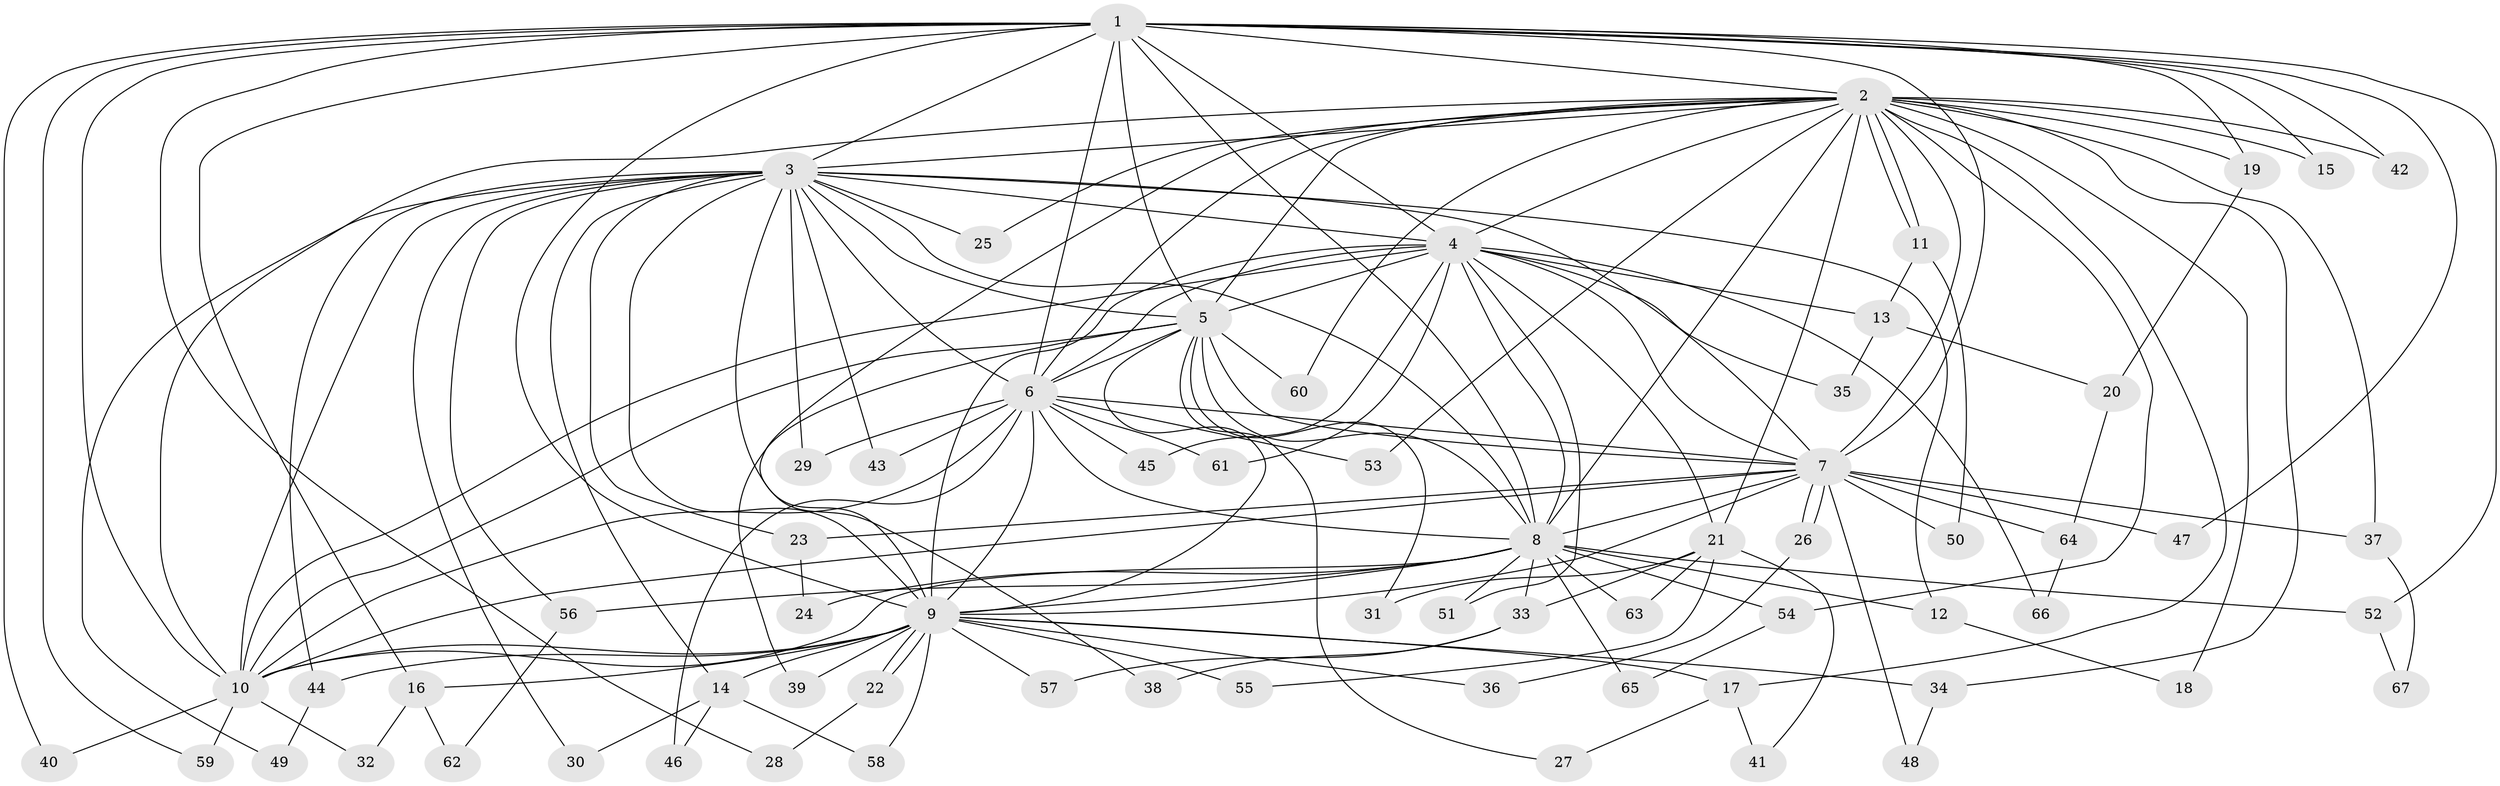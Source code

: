 // coarse degree distribution, {14: 0.0425531914893617, 19: 0.0425531914893617, 11: 0.02127659574468085, 12: 0.02127659574468085, 16: 0.02127659574468085, 3: 0.1276595744680851, 7: 0.02127659574468085, 5: 0.0425531914893617, 2: 0.5531914893617021, 8: 0.02127659574468085, 1: 0.0425531914893617, 4: 0.0425531914893617}
// Generated by graph-tools (version 1.1) at 2025/49/03/04/25 22:49:59]
// undirected, 67 vertices, 159 edges
graph export_dot {
  node [color=gray90,style=filled];
  1;
  2;
  3;
  4;
  5;
  6;
  7;
  8;
  9;
  10;
  11;
  12;
  13;
  14;
  15;
  16;
  17;
  18;
  19;
  20;
  21;
  22;
  23;
  24;
  25;
  26;
  27;
  28;
  29;
  30;
  31;
  32;
  33;
  34;
  35;
  36;
  37;
  38;
  39;
  40;
  41;
  42;
  43;
  44;
  45;
  46;
  47;
  48;
  49;
  50;
  51;
  52;
  53;
  54;
  55;
  56;
  57;
  58;
  59;
  60;
  61;
  62;
  63;
  64;
  65;
  66;
  67;
  1 -- 2;
  1 -- 3;
  1 -- 4;
  1 -- 5;
  1 -- 6;
  1 -- 7;
  1 -- 8;
  1 -- 9;
  1 -- 10;
  1 -- 15;
  1 -- 16;
  1 -- 19;
  1 -- 28;
  1 -- 40;
  1 -- 42;
  1 -- 47;
  1 -- 52;
  1 -- 59;
  2 -- 3;
  2 -- 4;
  2 -- 5;
  2 -- 6;
  2 -- 7;
  2 -- 8;
  2 -- 9;
  2 -- 10;
  2 -- 11;
  2 -- 11;
  2 -- 15;
  2 -- 17;
  2 -- 18;
  2 -- 19;
  2 -- 21;
  2 -- 25;
  2 -- 34;
  2 -- 37;
  2 -- 42;
  2 -- 53;
  2 -- 54;
  2 -- 60;
  3 -- 4;
  3 -- 5;
  3 -- 6;
  3 -- 7;
  3 -- 8;
  3 -- 9;
  3 -- 10;
  3 -- 12;
  3 -- 14;
  3 -- 23;
  3 -- 25;
  3 -- 29;
  3 -- 30;
  3 -- 38;
  3 -- 43;
  3 -- 44;
  3 -- 49;
  3 -- 56;
  4 -- 5;
  4 -- 6;
  4 -- 7;
  4 -- 8;
  4 -- 9;
  4 -- 10;
  4 -- 13;
  4 -- 21;
  4 -- 35;
  4 -- 45;
  4 -- 51;
  4 -- 61;
  4 -- 66;
  5 -- 6;
  5 -- 7;
  5 -- 8;
  5 -- 9;
  5 -- 10;
  5 -- 27;
  5 -- 31;
  5 -- 39;
  5 -- 60;
  6 -- 7;
  6 -- 8;
  6 -- 9;
  6 -- 10;
  6 -- 29;
  6 -- 43;
  6 -- 45;
  6 -- 46;
  6 -- 53;
  6 -- 61;
  7 -- 8;
  7 -- 9;
  7 -- 10;
  7 -- 23;
  7 -- 26;
  7 -- 26;
  7 -- 37;
  7 -- 47;
  7 -- 48;
  7 -- 50;
  7 -- 64;
  8 -- 9;
  8 -- 10;
  8 -- 12;
  8 -- 24;
  8 -- 33;
  8 -- 51;
  8 -- 52;
  8 -- 54;
  8 -- 56;
  8 -- 63;
  8 -- 65;
  9 -- 10;
  9 -- 14;
  9 -- 16;
  9 -- 17;
  9 -- 22;
  9 -- 22;
  9 -- 34;
  9 -- 36;
  9 -- 39;
  9 -- 44;
  9 -- 55;
  9 -- 57;
  9 -- 58;
  10 -- 32;
  10 -- 40;
  10 -- 59;
  11 -- 13;
  11 -- 50;
  12 -- 18;
  13 -- 20;
  13 -- 35;
  14 -- 30;
  14 -- 46;
  14 -- 58;
  16 -- 32;
  16 -- 62;
  17 -- 27;
  17 -- 41;
  19 -- 20;
  20 -- 64;
  21 -- 31;
  21 -- 33;
  21 -- 41;
  21 -- 55;
  21 -- 63;
  22 -- 28;
  23 -- 24;
  26 -- 36;
  33 -- 38;
  33 -- 57;
  34 -- 48;
  37 -- 67;
  44 -- 49;
  52 -- 67;
  54 -- 65;
  56 -- 62;
  64 -- 66;
}
